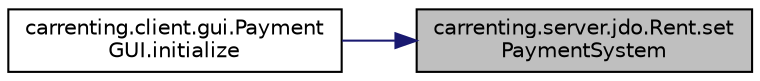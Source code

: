 digraph "carrenting.server.jdo.Rent.setPaymentSystem"
{
 // LATEX_PDF_SIZE
  edge [fontname="Helvetica",fontsize="10",labelfontname="Helvetica",labelfontsize="10"];
  node [fontname="Helvetica",fontsize="10",shape=record];
  rankdir="RL";
  Node53 [label="carrenting.server.jdo.Rent.set\lPaymentSystem",height=0.2,width=0.4,color="black", fillcolor="grey75", style="filled", fontcolor="black",tooltip=" "];
  Node53 -> Node54 [dir="back",color="midnightblue",fontsize="10",style="solid",fontname="Helvetica"];
  Node54 [label="carrenting.client.gui.Payment\lGUI.initialize",height=0.2,width=0.4,color="black", fillcolor="white", style="filled",URL="$classcarrenting_1_1client_1_1gui_1_1_payment_g_u_i.html#a19724d907d6135f0e7b18d43504b2cc8",tooltip=" "];
}
